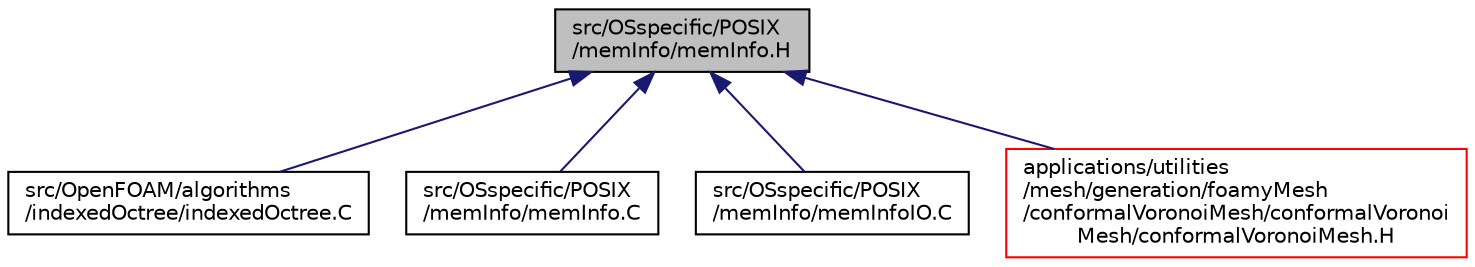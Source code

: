 digraph "src/OSspecific/POSIX/memInfo/memInfo.H"
{
  bgcolor="transparent";
  edge [fontname="Helvetica",fontsize="10",labelfontname="Helvetica",labelfontsize="10"];
  node [fontname="Helvetica",fontsize="10",shape=record];
  Node1 [label="src/OSspecific/POSIX\l/memInfo/memInfo.H",height=0.2,width=0.4,color="black", fillcolor="grey75", style="filled", fontcolor="black"];
  Node1 -> Node2 [dir="back",color="midnightblue",fontsize="10",style="solid",fontname="Helvetica"];
  Node2 [label="src/OpenFOAM/algorithms\l/indexedOctree/indexedOctree.C",height=0.2,width=0.4,color="black",URL="$a07571.html"];
  Node1 -> Node3 [dir="back",color="midnightblue",fontsize="10",style="solid",fontname="Helvetica"];
  Node3 [label="src/OSspecific/POSIX\l/memInfo/memInfo.C",height=0.2,width=0.4,color="black",URL="$a09092.html"];
  Node1 -> Node4 [dir="back",color="midnightblue",fontsize="10",style="solid",fontname="Helvetica"];
  Node4 [label="src/OSspecific/POSIX\l/memInfo/memInfoIO.C",height=0.2,width=0.4,color="black",URL="$a09094.html"];
  Node1 -> Node5 [dir="back",color="midnightblue",fontsize="10",style="solid",fontname="Helvetica"];
  Node5 [label="applications/utilities\l/mesh/generation/foamyMesh\l/conformalVoronoiMesh/conformalVoronoi\lMesh/conformalVoronoiMesh.H",height=0.2,width=0.4,color="red",URL="$a04045.html"];
}
